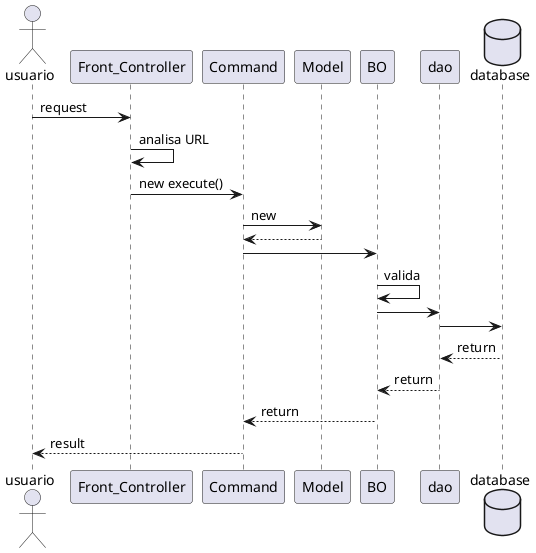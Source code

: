 @startuml

Actor usuario

usuario -> Front_Controller: request
Front_Controller -> Front_Controller: analisa URL
Front_Controller -> Command: new execute()
Command -> Model: new
Model --> Command
Command -> BO
BO -> BO: valida
BO -> dao
database database
dao -> database
database --> dao: return
dao --> BO: return
BO --> Command: return
Command --> usuario: result

@enduml
